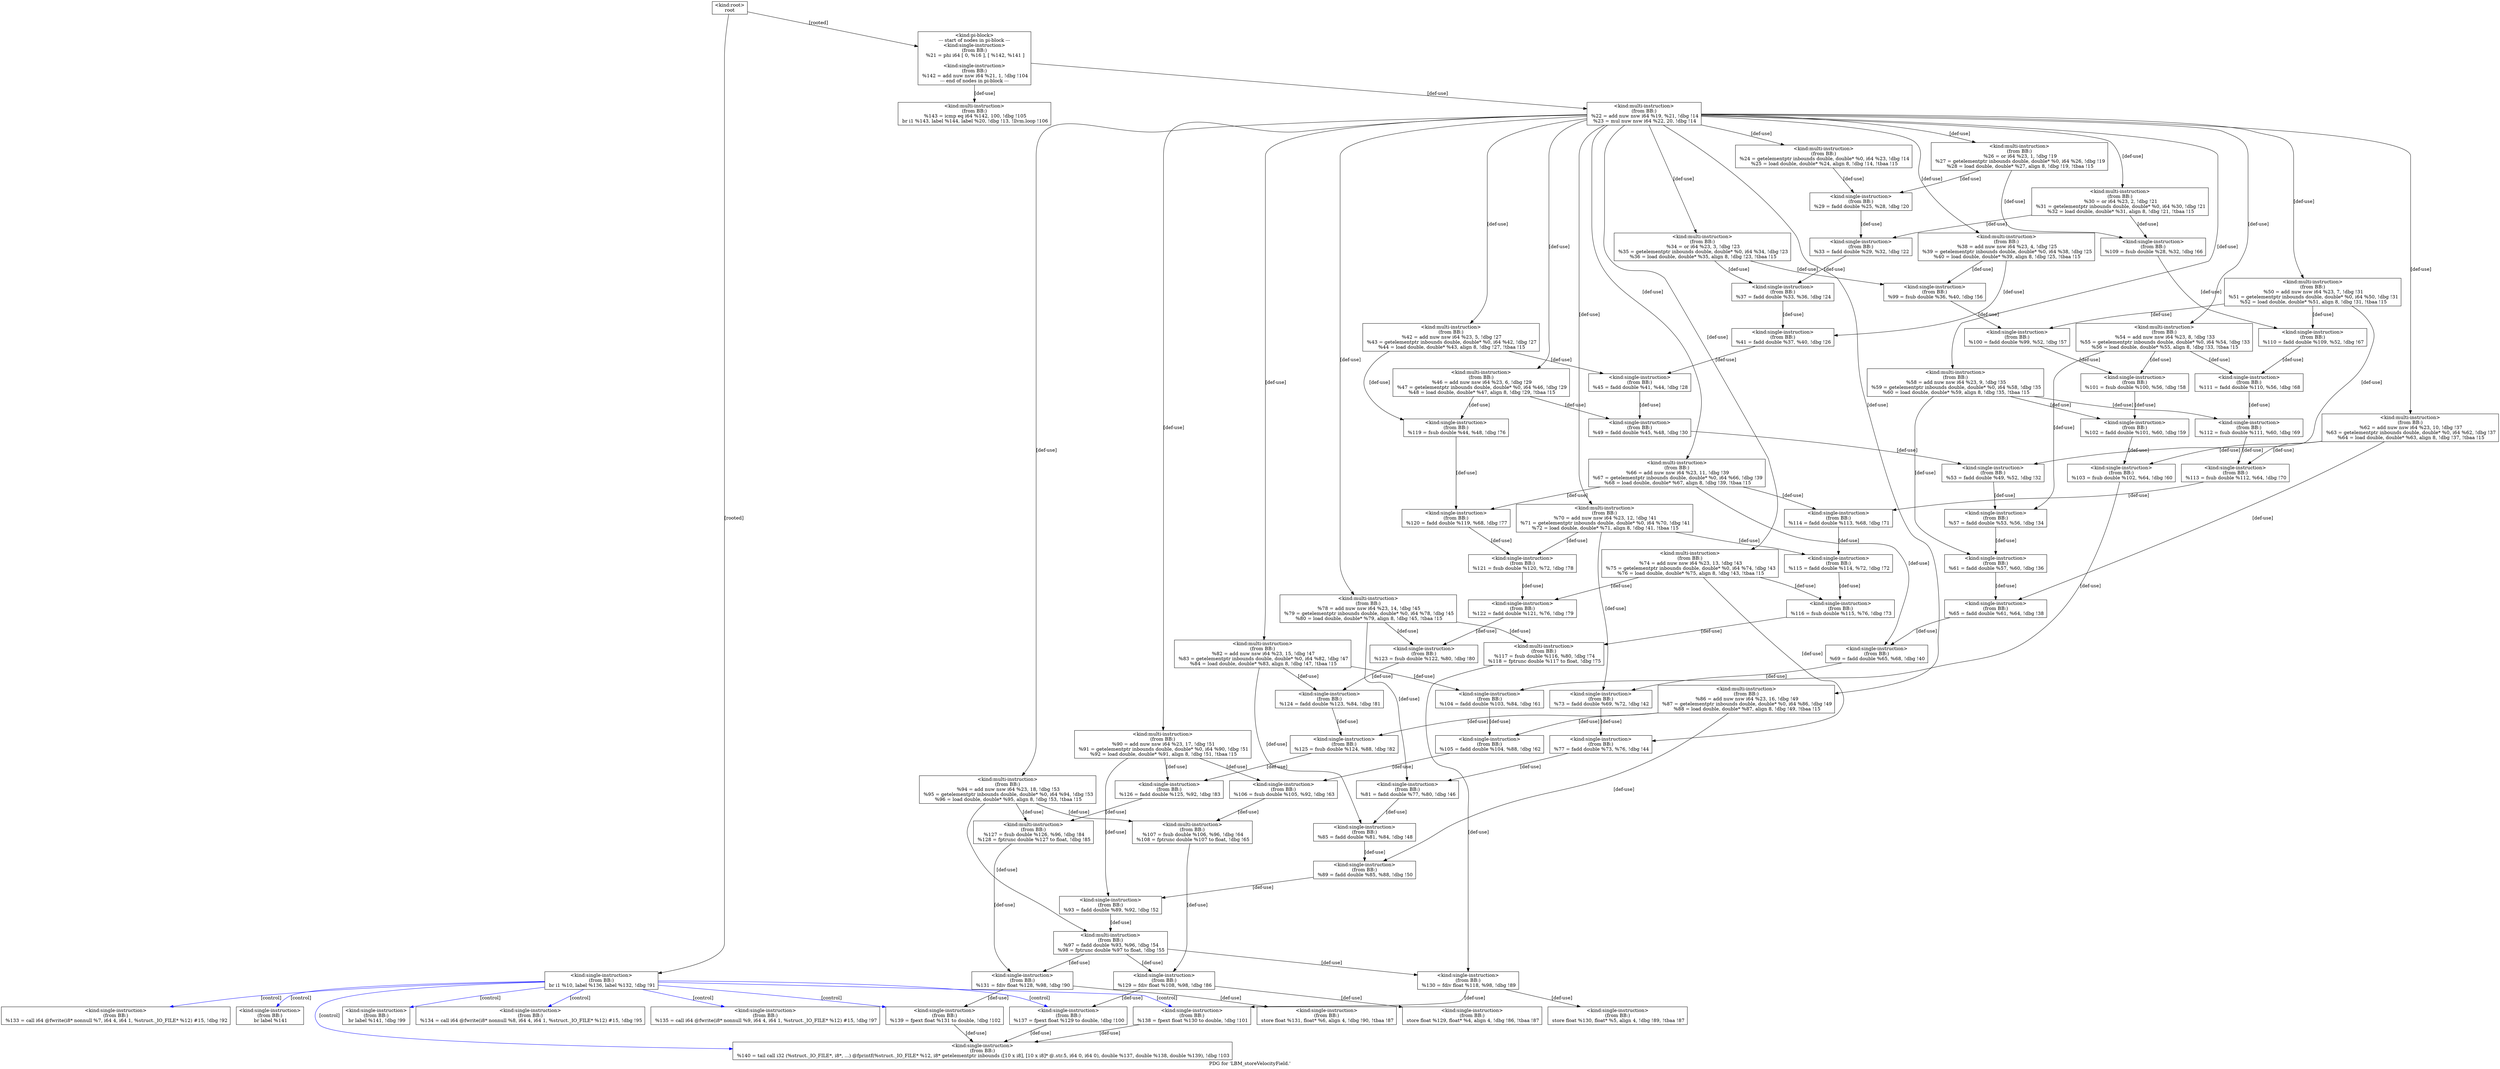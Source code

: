 digraph "PDG for 'LBM_storeVelocityField.'" {
	label="PDG for 'LBM_storeVelocityField.'";

	Node0xa28a0f0 [shape=record,label="{\<kind:root\>\nroot\n}"];
	Node0xa28a0f0 -> Node0x9e7e150[label="[rooted]"];
	Node0xa28a0f0 -> Node0xa39f4b0[label="[rooted]"];
	Node0xa39f4b0 [shape=record,label="{\<kind:pi-block\>\n--- start of nodes in pi-block ---\n\<kind:single-instruction\>\n(from BB:)\n  %21 = phi i64 [ 0, %16 ], [ %142, %141 ]\n\n\<kind:single-instruction\>\n(from BB:)\n  %142 = add nuw nsw i64 %21, 1, !dbg !104\n--- end of nodes in pi-block ---\n}"];
	Node0xa39f4b0 -> Node0x9f9c040[label="[def-use]"];
	Node0xa39f4b0 -> Node0xa3d84d0[label="[def-use]"];
	Node0xa3d84d0 [shape=record,label="{\<kind:multi-instruction\>\n(from BB:)\n  %143 = icmp eq i64 %142, 100, !dbg !105\n  br i1 %143, label %144, label %20, !dbg !13, !llvm.loop !106\n}"];
	Node0x9f9c040 [shape=record,label="{\<kind:multi-instruction\>\n(from BB:)\n  %22 = add nuw nsw i64 %19, %21, !dbg !14\n  %23 = mul nuw nsw i64 %22, 20, !dbg !14\n}"];
	Node0x9f9c040 -> Node0x9e18cf0[label="[def-use]"];
	Node0x9f9c040 -> Node0x9e9b920[label="[def-use]"];
	Node0x9f9c040 -> Node0x9f915c0[label="[def-use]"];
	Node0x9f9c040 -> Node0x9e81da0[label="[def-use]"];
	Node0x9f9c040 -> Node0x9e89ec0[label="[def-use]"];
	Node0x9f9c040 -> Node0x9f91350[label="[def-use]"];
	Node0x9f9c040 -> Node0x9faefa0[label="[def-use]"];
	Node0x9f9c040 -> Node0x9faa160[label="[def-use]"];
	Node0x9f9c040 -> Node0x9fbce20[label="[def-use]"];
	Node0x9f9c040 -> Node0x9fa9a00[label="[def-use]"];
	Node0x9f9c040 -> Node0x9fbd460[label="[def-use]"];
	Node0x9f9c040 -> Node0x9fb7c30[label="[def-use]"];
	Node0x9f9c040 -> Node0x9faf230[label="[def-use]"];
	Node0x9f9c040 -> Node0x9fbdd50[label="[def-use]"];
	Node0x9f9c040 -> Node0x9e75a10[label="[def-use]"];
	Node0x9f9c040 -> Node0x9e31080[label="[def-use]"];
	Node0x9f9c040 -> Node0x9d7c0c0[label="[def-use]"];
	Node0x9f9c040 -> Node0x9db3f40[label="[def-use]"];
	Node0x9f9c040 -> Node0xa2a3f50[label="[def-use]"];
	Node0xa2a3f50 [shape=record,label="{\<kind:multi-instruction\>\n(from BB:)\n  %24 = getelementptr inbounds double, double* %0, i64 %23, !dbg !14\n  %25 = load double, double* %24, align 8, !dbg !14, !tbaa !15\n}"];
	Node0xa2a3f50 -> Node0x9d19920[label="[def-use]"];
	Node0x9db3f40 [shape=record,label="{\<kind:multi-instruction\>\n(from BB:)\n  %38 = add nuw nsw i64 %23, 4, !dbg !25\n  %39 = getelementptr inbounds double, double* %0, i64 %38, !dbg !25\n  %40 = load double, double* %39, align 8, !dbg !25, !tbaa !15\n}"];
	Node0x9db3f40 -> Node0xa47ccd0[label="[def-use]"];
	Node0x9db3f40 -> Node0x9fbea20[label="[def-use]"];
	Node0x9d7c0c0 [shape=record,label="{\<kind:multi-instruction\>\n(from BB:)\n  %42 = add nuw nsw i64 %23, 5, !dbg !27\n  %43 = getelementptr inbounds double, double* %0, i64 %42, !dbg !27\n  %44 = load double, double* %43, align 8, !dbg !27, !tbaa !15\n}"];
	Node0x9d7c0c0 -> Node0x9f9ae70[label="[def-use]"];
	Node0x9d7c0c0 -> Node0x9e31a80[label="[def-use]"];
	Node0x9e31080 [shape=record,label="{\<kind:multi-instruction\>\n(from BB:)\n  %46 = add nuw nsw i64 %23, 6, !dbg !29\n  %47 = getelementptr inbounds double, double* %0, i64 %46, !dbg !29\n  %48 = load double, double* %47, align 8, !dbg !29, !tbaa !15\n}"];
	Node0x9e31080 -> Node0x9f9ae70[label="[def-use]"];
	Node0x9e31080 -> Node0x9e0fee0[label="[def-use]"];
	Node0x9f9ae70 [shape=record,label="{\<kind:single-instruction\>\n(from BB:)\n  %119 = fsub double %44, %48, !dbg !76\n}"];
	Node0x9f9ae70 -> Node0x9e7f980[label="[def-use]"];
	Node0x9e75a10 [shape=record,label="{\<kind:multi-instruction\>\n(from BB:)\n  %50 = add nuw nsw i64 %23, 7, !dbg !31\n  %51 = getelementptr inbounds double, double* %0, i64 %50, !dbg !31\n  %52 = load double, double* %51, align 8, !dbg !31, !tbaa !15\n}"];
	Node0x9e75a10 -> Node0x9e7df20[label="[def-use]"];
	Node0x9e75a10 -> Node0xa288a30[label="[def-use]"];
	Node0x9e75a10 -> Node0xa3df700[label="[def-use]"];
	Node0x9fbdd50 [shape=record,label="{\<kind:multi-instruction\>\n(from BB:)\n  %54 = add nuw nsw i64 %23, 8, !dbg !33\n  %55 = getelementptr inbounds double, double* %0, i64 %54, !dbg !33\n  %56 = load double, double* %55, align 8, !dbg !33, !tbaa !15\n}"];
	Node0x9fbdd50 -> Node0x9e7df90[label="[def-use]"];
	Node0x9fbdd50 -> Node0xa1a7fa0[label="[def-use]"];
	Node0x9fbdd50 -> Node0x9e84740[label="[def-use]"];
	Node0x9faf230 [shape=record,label="{\<kind:multi-instruction\>\n(from BB:)\n  %58 = add nuw nsw i64 %23, 9, !dbg !35\n  %59 = getelementptr inbounds double, double* %0, i64 %58, !dbg !35\n  %60 = load double, double* %59, align 8, !dbg !35, !tbaa !15\n}"];
	Node0x9faf230 -> Node0x9e81a00[label="[def-use]"];
	Node0x9faf230 -> Node0xa2a64b0[label="[def-use]"];
	Node0x9faf230 -> Node0x9fbd980[label="[def-use]"];
	Node0x9fb7c30 [shape=record,label="{\<kind:multi-instruction\>\n(from BB:)\n  %62 = add nuw nsw i64 %23, 10, !dbg !37\n  %63 = getelementptr inbounds double, double* %0, i64 %62, !dbg !37\n  %64 = load double, double* %63, align 8, !dbg !37, !tbaa !15\n}"];
	Node0x9fb7c30 -> Node0x9e81a70[label="[def-use]"];
	Node0x9fb7c30 -> Node0xa2a6520[label="[def-use]"];
	Node0x9fb7c30 -> Node0x9f96290[label="[def-use]"];
	Node0x9fbd460 [shape=record,label="{\<kind:multi-instruction\>\n(from BB:)\n  %66 = add nuw nsw i64 %23, 11, !dbg !39\n  %67 = getelementptr inbounds double, double* %0, i64 %66, !dbg !39\n  %68 = load double, double* %67, align 8, !dbg !39, !tbaa !15\n}"];
	Node0x9fbd460 -> Node0x9e7f980[label="[def-use]"];
	Node0x9fbd460 -> Node0x9f9afc0[label="[def-use]"];
	Node0x9fbd460 -> Node0x9e88840[label="[def-use]"];
	Node0x9e7f980 [shape=record,label="{\<kind:single-instruction\>\n(from BB:)\n  %120 = fadd double %119, %68, !dbg !77\n}"];
	Node0x9e7f980 -> Node0x9e7f9f0[label="[def-use]"];
	Node0x9fa9a00 [shape=record,label="{\<kind:multi-instruction\>\n(from BB:)\n  %70 = add nuw nsw i64 %23, 12, !dbg !41\n  %71 = getelementptr inbounds double, double* %0, i64 %70, !dbg !41\n  %72 = load double, double* %71, align 8, !dbg !41, !tbaa !15\n}"];
	Node0x9fa9a00 -> Node0x9e7f9f0[label="[def-use]"];
	Node0x9fa9a00 -> Node0x9f9b030[label="[def-use]"];
	Node0x9fa9a00 -> Node0x9f918b0[label="[def-use]"];
	Node0x9e7f9f0 [shape=record,label="{\<kind:single-instruction\>\n(from BB:)\n  %121 = fsub double %120, %72, !dbg !78\n}"];
	Node0x9e7f9f0 -> Node0x9e84a50[label="[def-use]"];
	Node0x9fbce20 [shape=record,label="{\<kind:multi-instruction\>\n(from BB:)\n  %74 = add nuw nsw i64 %23, 13, !dbg !43\n  %75 = getelementptr inbounds double, double* %0, i64 %74, !dbg !43\n  %76 = load double, double* %75, align 8, !dbg !43, !tbaa !15\n}"];
	Node0x9fbce20 -> Node0x9e84a50[label="[def-use]"];
	Node0x9fbce20 -> Node0x9fb0c40[label="[def-use]"];
	Node0x9fbce20 -> Node0x9f91ad0[label="[def-use]"];
	Node0x9e84a50 [shape=record,label="{\<kind:single-instruction\>\n(from BB:)\n  %122 = fadd double %121, %76, !dbg !79\n}"];
	Node0x9e84a50 -> Node0x9e84ac0[label="[def-use]"];
	Node0x9faa160 [shape=record,label="{\<kind:multi-instruction\>\n(from BB:)\n  %78 = add nuw nsw i64 %23, 14, !dbg !45\n  %79 = getelementptr inbounds double, double* %0, i64 %78, !dbg !45\n  %80 = load double, double* %79, align 8, !dbg !45, !tbaa !15\n}"];
	Node0x9faa160 -> Node0x9e84ac0[label="[def-use]"];
	Node0x9faa160 -> Node0x9fb0cb0[label="[def-use]"];
	Node0x9faa160 -> Node0x9e816f0[label="[def-use]"];
	Node0x9e84ac0 [shape=record,label="{\<kind:single-instruction\>\n(from BB:)\n  %123 = fsub double %122, %80, !dbg !80\n}"];
	Node0x9e84ac0 -> Node0x9e86ad0[label="[def-use]"];
	Node0x9faefa0 [shape=record,label="{\<kind:multi-instruction\>\n(from BB:)\n  %82 = add nuw nsw i64 %23, 15, !dbg !47\n  %83 = getelementptr inbounds double, double* %0, i64 %82, !dbg !47\n  %84 = load double, double* %83, align 8, !dbg !47, !tbaa !15\n}"];
	Node0x9faefa0 -> Node0x9e86ad0[label="[def-use]"];
	Node0x9faefa0 -> Node0xa36a380[label="[def-use]"];
	Node0x9faefa0 -> Node0x9fbe640[label="[def-use]"];
	Node0x9e86ad0 [shape=record,label="{\<kind:single-instruction\>\n(from BB:)\n  %124 = fadd double %123, %84, !dbg !81\n}"];
	Node0x9e86ad0 -> Node0x9e86b40[label="[def-use]"];
	Node0x9f91350 [shape=record,label="{\<kind:multi-instruction\>\n(from BB:)\n  %86 = add nuw nsw i64 %23, 16, !dbg !49\n  %87 = getelementptr inbounds double, double* %0, i64 %86, !dbg !49\n  %88 = load double, double* %87, align 8, !dbg !49, !tbaa !15\n}"];
	Node0x9f91350 -> Node0x9e86b40[label="[def-use]"];
	Node0x9f91350 -> Node0xa36a3f0[label="[def-use]"];
	Node0x9f91350 -> Node0x9e7e480[label="[def-use]"];
	Node0x9e86b40 [shape=record,label="{\<kind:single-instruction\>\n(from BB:)\n  %125 = fsub double %124, %88, !dbg !82\n}"];
	Node0x9e86b40 -> Node0x9e8abd0[label="[def-use]"];
	Node0x9e89ec0 [shape=record,label="{\<kind:multi-instruction\>\n(from BB:)\n  %90 = add nuw nsw i64 %23, 17, !dbg !51\n  %91 = getelementptr inbounds double, double* %0, i64 %90, !dbg !51\n  %92 = load double, double* %91, align 8, !dbg !51, !tbaa !15\n}"];
	Node0x9e89ec0 -> Node0x9e8abd0[label="[def-use]"];
	Node0x9e89ec0 -> Node0x9e829d0[label="[def-use]"];
	Node0x9e89ec0 -> Node0x9e85dc0[label="[def-use]"];
	Node0x9e8abd0 [shape=record,label="{\<kind:single-instruction\>\n(from BB:)\n  %126 = fadd double %125, %92, !dbg !83\n}"];
	Node0x9e8abd0 -> Node0x9e8ac40[label="[def-use]"];
	Node0x9e81da0 [shape=record,label="{\<kind:multi-instruction\>\n(from BB:)\n  %94 = add nuw nsw i64 %23, 18, !dbg !53\n  %95 = getelementptr inbounds double, double* %0, i64 %94, !dbg !53\n  %96 = load double, double* %95, align 8, !dbg !53, !tbaa !15\n}"];
	Node0x9e81da0 -> Node0x9e8ac40[label="[def-use]"];
	Node0x9e81da0 -> Node0x9e82a40[label="[def-use]"];
	Node0x9e81da0 -> Node0x9e2f1b0[label="[def-use]"];
	Node0x9e8ac40 [shape=record,label="{\<kind:multi-instruction\>\n(from BB:)\n  %127 = fsub double %126, %96, !dbg !84\n  %128 = fptrunc double %127 to float, !dbg !85\n}"];
	Node0x9e8ac40 -> Node0xa190c00[label="[def-use]"];
	Node0x9f915c0 [shape=record,label="{\<kind:multi-instruction\>\n(from BB:)\n  %26 = or i64 %23, 1, !dbg !19\n  %27 = getelementptr inbounds double, double* %0, i64 %26, !dbg !19\n  %28 = load double, double* %27, align 8, !dbg !19, !tbaa !15\n}"];
	Node0x9f915c0 -> Node0x9fc0100[label="[def-use]"];
	Node0x9f915c0 -> Node0x9d19920[label="[def-use]"];
	Node0x9d19920 [shape=record,label="{\<kind:single-instruction\>\n(from BB:)\n  %29 = fadd double %25, %28, !dbg !20\n}"];
	Node0x9d19920 -> Node0x9fb8390[label="[def-use]"];
	Node0x9e9b920 [shape=record,label="{\<kind:multi-instruction\>\n(from BB:)\n  %30 = or i64 %23, 2, !dbg !21\n  %31 = getelementptr inbounds double, double* %0, i64 %30, !dbg !21\n  %32 = load double, double* %31, align 8, !dbg !21, !tbaa !15\n}"];
	Node0x9e9b920 -> Node0x9fc0100[label="[def-use]"];
	Node0x9e9b920 -> Node0x9fb8390[label="[def-use]"];
	Node0x9fb8390 [shape=record,label="{\<kind:single-instruction\>\n(from BB:)\n  %33 = fadd double %29, %32, !dbg !22\n}"];
	Node0x9fb8390 -> Node0x9e12450[label="[def-use]"];
	Node0x9fc0100 [shape=record,label="{\<kind:single-instruction\>\n(from BB:)\n  %109 = fsub double %28, %32, !dbg !66\n}"];
	Node0x9fc0100 -> Node0x9e7df20[label="[def-use]"];
	Node0x9e7df20 [shape=record,label="{\<kind:single-instruction\>\n(from BB:)\n  %110 = fadd double %109, %52, !dbg !67\n}"];
	Node0x9e7df20 -> Node0x9e7df90[label="[def-use]"];
	Node0x9e7df90 [shape=record,label="{\<kind:single-instruction\>\n(from BB:)\n  %111 = fadd double %110, %56, !dbg !68\n}"];
	Node0x9e7df90 -> Node0x9e81a00[label="[def-use]"];
	Node0x9e81a00 [shape=record,label="{\<kind:single-instruction\>\n(from BB:)\n  %112 = fsub double %111, %60, !dbg !69\n}"];
	Node0x9e81a00 -> Node0x9e81a70[label="[def-use]"];
	Node0x9e81a70 [shape=record,label="{\<kind:single-instruction\>\n(from BB:)\n  %113 = fsub double %112, %64, !dbg !70\n}"];
	Node0x9e81a70 -> Node0x9f9afc0[label="[def-use]"];
	Node0x9f9afc0 [shape=record,label="{\<kind:single-instruction\>\n(from BB:)\n  %114 = fadd double %113, %68, !dbg !71\n}"];
	Node0x9f9afc0 -> Node0x9f9b030[label="[def-use]"];
	Node0x9f9b030 [shape=record,label="{\<kind:single-instruction\>\n(from BB:)\n  %115 = fadd double %114, %72, !dbg !72\n}"];
	Node0x9f9b030 -> Node0x9fb0c40[label="[def-use]"];
	Node0x9fb0c40 [shape=record,label="{\<kind:single-instruction\>\n(from BB:)\n  %116 = fsub double %115, %76, !dbg !73\n}"];
	Node0x9fb0c40 -> Node0x9fb0cb0[label="[def-use]"];
	Node0x9fb0cb0 [shape=record,label="{\<kind:multi-instruction\>\n(from BB:)\n  %117 = fsub double %116, %80, !dbg !74\n  %118 = fptrunc double %117 to float, !dbg !75\n}"];
	Node0x9fb0cb0 -> Node0x9e7f830[label="[def-use]"];
	Node0x9e18cf0 [shape=record,label="{\<kind:multi-instruction\>\n(from BB:)\n  %34 = or i64 %23, 3, !dbg !23\n  %35 = getelementptr inbounds double, double* %0, i64 %34, !dbg !23\n  %36 = load double, double* %35, align 8, !dbg !23, !tbaa !15\n}"];
	Node0x9e18cf0 -> Node0xa47ccd0[label="[def-use]"];
	Node0x9e18cf0 -> Node0x9e12450[label="[def-use]"];
	Node0x9e12450 [shape=record,label="{\<kind:single-instruction\>\n(from BB:)\n  %37 = fadd double %33, %36, !dbg !24\n}"];
	Node0x9e12450 -> Node0x9fbea20[label="[def-use]"];
	Node0x9fbea20 [shape=record,label="{\<kind:single-instruction\>\n(from BB:)\n  %41 = fadd double %37, %40, !dbg !26\n}"];
	Node0x9fbea20 -> Node0x9e31a80[label="[def-use]"];
	Node0x9e31a80 [shape=record,label="{\<kind:single-instruction\>\n(from BB:)\n  %45 = fadd double %41, %44, !dbg !28\n}"];
	Node0x9e31a80 -> Node0x9e0fee0[label="[def-use]"];
	Node0x9e0fee0 [shape=record,label="{\<kind:single-instruction\>\n(from BB:)\n  %49 = fadd double %45, %48, !dbg !30\n}"];
	Node0x9e0fee0 -> Node0xa3df700[label="[def-use]"];
	Node0xa3df700 [shape=record,label="{\<kind:single-instruction\>\n(from BB:)\n  %53 = fadd double %49, %52, !dbg !32\n}"];
	Node0xa3df700 -> Node0x9e84740[label="[def-use]"];
	Node0x9e84740 [shape=record,label="{\<kind:single-instruction\>\n(from BB:)\n  %57 = fadd double %53, %56, !dbg !34\n}"];
	Node0x9e84740 -> Node0x9fbd980[label="[def-use]"];
	Node0x9fbd980 [shape=record,label="{\<kind:single-instruction\>\n(from BB:)\n  %61 = fadd double %57, %60, !dbg !36\n}"];
	Node0x9fbd980 -> Node0x9f96290[label="[def-use]"];
	Node0x9f96290 [shape=record,label="{\<kind:single-instruction\>\n(from BB:)\n  %65 = fadd double %61, %64, !dbg !38\n}"];
	Node0x9f96290 -> Node0x9e88840[label="[def-use]"];
	Node0x9e88840 [shape=record,label="{\<kind:single-instruction\>\n(from BB:)\n  %69 = fadd double %65, %68, !dbg !40\n}"];
	Node0x9e88840 -> Node0x9f918b0[label="[def-use]"];
	Node0x9f918b0 [shape=record,label="{\<kind:single-instruction\>\n(from BB:)\n  %73 = fadd double %69, %72, !dbg !42\n}"];
	Node0x9f918b0 -> Node0x9f91ad0[label="[def-use]"];
	Node0x9f91ad0 [shape=record,label="{\<kind:single-instruction\>\n(from BB:)\n  %77 = fadd double %73, %76, !dbg !44\n}"];
	Node0x9f91ad0 -> Node0x9e816f0[label="[def-use]"];
	Node0x9e816f0 [shape=record,label="{\<kind:single-instruction\>\n(from BB:)\n  %81 = fadd double %77, %80, !dbg !46\n}"];
	Node0x9e816f0 -> Node0x9fbe640[label="[def-use]"];
	Node0x9fbe640 [shape=record,label="{\<kind:single-instruction\>\n(from BB:)\n  %85 = fadd double %81, %84, !dbg !48\n}"];
	Node0x9fbe640 -> Node0x9e7e480[label="[def-use]"];
	Node0x9e7e480 [shape=record,label="{\<kind:single-instruction\>\n(from BB:)\n  %89 = fadd double %85, %88, !dbg !50\n}"];
	Node0x9e7e480 -> Node0x9e85dc0[label="[def-use]"];
	Node0x9e85dc0 [shape=record,label="{\<kind:single-instruction\>\n(from BB:)\n  %93 = fadd double %89, %92, !dbg !52\n}"];
	Node0x9e85dc0 -> Node0x9e2f1b0[label="[def-use]"];
	Node0x9e2f1b0 [shape=record,label="{\<kind:multi-instruction\>\n(from BB:)\n  %97 = fadd double %93, %96, !dbg !54\n  %98 = fptrunc double %97 to float, !dbg !55\n}"];
	Node0x9e2f1b0 -> Node0x9fbf4b0[label="[def-use]"];
	Node0x9e2f1b0 -> Node0x9e7f830[label="[def-use]"];
	Node0x9e2f1b0 -> Node0xa190c00[label="[def-use]"];
	Node0xa190c00 [shape=record,label="{\<kind:single-instruction\>\n(from BB:)\n  %131 = fdiv float %128, %98, !dbg !90\n}"];
	Node0xa190c00 -> Node0xa2d5570[label="[def-use]"];
	Node0xa190c00 -> Node0x9e7e0e0[label="[def-use]"];
	Node0x9e7e0e0 [shape=record,label="{\<kind:single-instruction\>\n(from BB:)\n  store float %131, float* %6, align 4, !dbg !90, !tbaa !87\n}"];
	Node0x9e7f830 [shape=record,label="{\<kind:single-instruction\>\n(from BB:)\n  %130 = fdiv float %118, %98, !dbg !89\n}"];
	Node0x9e7f830 -> Node0xa3d91f0[label="[def-use]"];
	Node0x9e7f830 -> Node0xa190b90[label="[def-use]"];
	Node0xa190b90 [shape=record,label="{\<kind:single-instruction\>\n(from BB:)\n  store float %130, float* %5, align 4, !dbg !89, !tbaa !87\n}"];
	Node0xa47ccd0 [shape=record,label="{\<kind:single-instruction\>\n(from BB:)\n  %99 = fsub double %36, %40, !dbg !56\n}"];
	Node0xa47ccd0 -> Node0xa288a30[label="[def-use]"];
	Node0xa288a30 [shape=record,label="{\<kind:single-instruction\>\n(from BB:)\n  %100 = fadd double %99, %52, !dbg !57\n}"];
	Node0xa288a30 -> Node0xa1a7fa0[label="[def-use]"];
	Node0xa1a7fa0 [shape=record,label="{\<kind:single-instruction\>\n(from BB:)\n  %101 = fsub double %100, %56, !dbg !58\n}"];
	Node0xa1a7fa0 -> Node0xa2a64b0[label="[def-use]"];
	Node0xa2a64b0 [shape=record,label="{\<kind:single-instruction\>\n(from BB:)\n  %102 = fadd double %101, %60, !dbg !59\n}"];
	Node0xa2a64b0 -> Node0xa2a6520[label="[def-use]"];
	Node0xa2a6520 [shape=record,label="{\<kind:single-instruction\>\n(from BB:)\n  %103 = fsub double %102, %64, !dbg !60\n}"];
	Node0xa2a6520 -> Node0xa36a380[label="[def-use]"];
	Node0xa36a380 [shape=record,label="{\<kind:single-instruction\>\n(from BB:)\n  %104 = fadd double %103, %84, !dbg !61\n}"];
	Node0xa36a380 -> Node0xa36a3f0[label="[def-use]"];
	Node0xa36a3f0 [shape=record,label="{\<kind:single-instruction\>\n(from BB:)\n  %105 = fadd double %104, %88, !dbg !62\n}"];
	Node0xa36a3f0 -> Node0x9e829d0[label="[def-use]"];
	Node0x9e829d0 [shape=record,label="{\<kind:single-instruction\>\n(from BB:)\n  %106 = fsub double %105, %92, !dbg !63\n}"];
	Node0x9e829d0 -> Node0x9e82a40[label="[def-use]"];
	Node0x9e82a40 [shape=record,label="{\<kind:multi-instruction\>\n(from BB:)\n  %107 = fsub double %106, %96, !dbg !64\n  %108 = fptrunc double %107 to float, !dbg !65\n}"];
	Node0x9e82a40 -> Node0x9fbf4b0[label="[def-use]"];
	Node0x9fbf4b0 [shape=record,label="{\<kind:single-instruction\>\n(from BB:)\n  %129 = fdiv float %108, %98, !dbg !86\n}"];
	Node0x9fbf4b0 -> Node0xa3d9180[label="[def-use]"];
	Node0x9fbf4b0 -> Node0x9e7f7c0[label="[def-use]"];
	Node0x9e7f7c0 [shape=record,label="{\<kind:single-instruction\>\n(from BB:)\n  store float %129, float* %4, align 4, !dbg !86, !tbaa !87\n}"];
	Node0x9e7e150 [shape=record,label="{\<kind:single-instruction\>\n(from BB:)\n  br i1 %10, label %136, label %132, !dbg !91\n}"];
	Node0x9e7e150 -> Node0xa3db800[label="[control]",color="blue"];
	Node0x9e7e150 -> Node0x9d6cf40[label="[control]",color="blue"];
	Node0x9e7e150 -> Node0xa3db790[label="[control]",color="blue"];
	Node0x9e7e150 -> Node0x9d6ced0[label="[control]",color="blue"];
	Node0x9e7e150 -> Node0xa3dd0f0[label="[control]",color="blue"];
	Node0x9e7e150 -> Node0xa3d91f0[label="[control]",color="blue"];
	Node0x9e7e150 -> Node0xa2d5570[label="[control]",color="blue"];
	Node0x9e7e150 -> Node0xa2d55e0[label="[control]",color="blue"];
	Node0x9e7e150 -> Node0xa3d9180[label="[control]",color="blue"];
	Node0xa3d9180 [shape=record,label="{\<kind:single-instruction\>\n(from BB:)\n  %137 = fpext float %129 to double, !dbg !100\n}"];
	Node0xa3d9180 -> Node0xa2d55e0[label="[def-use]"];
	Node0xa2d5570 [shape=record,label="{\<kind:single-instruction\>\n(from BB:)\n  %139 = fpext float %131 to double, !dbg !102\n}"];
	Node0xa2d5570 -> Node0xa2d55e0[label="[def-use]"];
	Node0xa3d91f0 [shape=record,label="{\<kind:single-instruction\>\n(from BB:)\n  %138 = fpext float %130 to double, !dbg !101\n}"];
	Node0xa3d91f0 -> Node0xa2d55e0[label="[def-use]"];
	Node0xa2d55e0 [shape=record,label="{\<kind:single-instruction\>\n(from BB:)\n  %140 = tail call i32 (%struct._IO_FILE*, i8*, ...) @fprintf(%struct._IO_FILE* %12, i8* getelementptr inbounds ([10 x i8], [10 x i8]* @.str.5, i64 0, i64 0), double %137, double %138, double %139), !dbg !103\n}"];
	Node0xa3dd0f0 [shape=record,label="{\<kind:single-instruction\>\n(from BB:)\n  br label %141\n}"];
	Node0x9d6ced0 [shape=record,label="{\<kind:single-instruction\>\n(from BB:)\n  %133 = call i64 @fwrite(i8* nonnull %7, i64 4, i64 1, %struct._IO_FILE* %12) #15, !dbg !92\n}"];
	Node0xa3db790 [shape=record,label="{\<kind:single-instruction\>\n(from BB:)\n  %135 = call i64 @fwrite(i8* nonnull %9, i64 4, i64 1, %struct._IO_FILE* %12) #15, !dbg !97\n}"];
	Node0x9d6cf40 [shape=record,label="{\<kind:single-instruction\>\n(from BB:)\n  %134 = call i64 @fwrite(i8* nonnull %8, i64 4, i64 1, %struct._IO_FILE* %12) #15, !dbg !95\n}"];
	Node0xa3db800 [shape=record,label="{\<kind:single-instruction\>\n(from BB:)\n  br label %141, !dbg !99\n}"];
}
